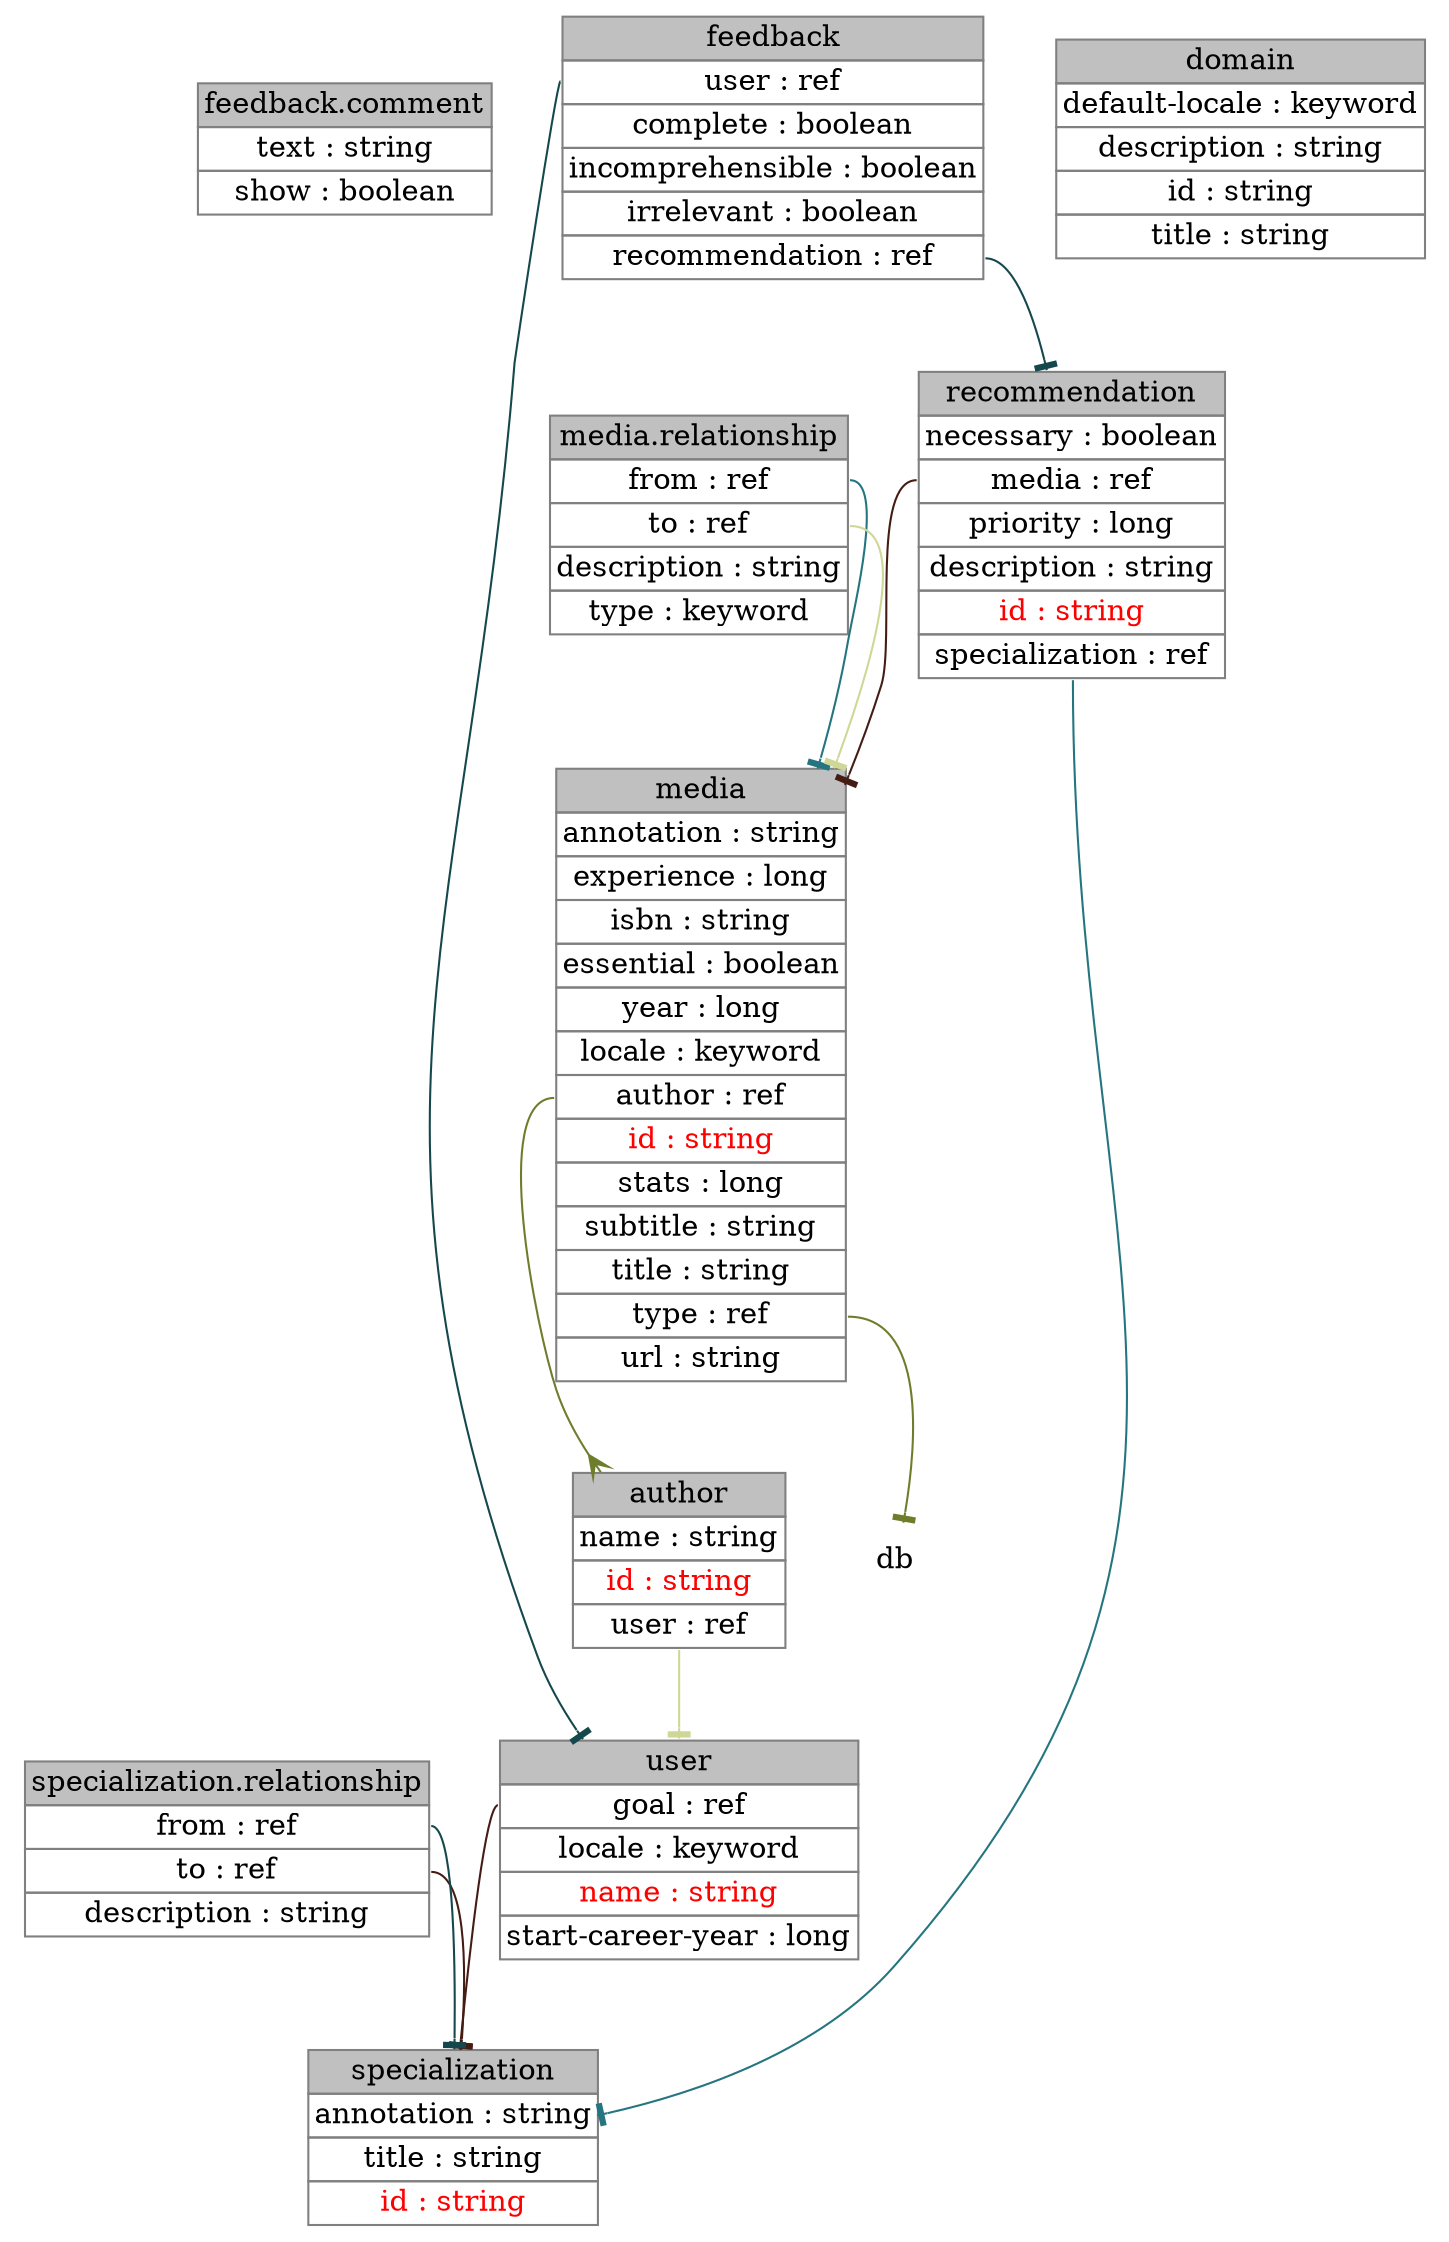 digraph {
node [shape=plaintext];
"feedback.comment" [label=<<table border="0" cellborder="1" cellspacing="0" color="#808080" port="feedback.comment"><tr><td bgcolor="gray">feedback.comment</td></tr><tr><td>text : string</td></tr><tr><td>show : boolean</td></tr></table>>];
media [label=<<table border="0" cellborder="1" cellspacing="0" color="#808080" port="media"><tr><td bgcolor="gray">media</td></tr><tr><td>annotation : string</td></tr><tr><td>experience : long</td></tr><tr><td>isbn : string</td></tr><tr><td>essential : boolean</td></tr><tr><td>year : long</td></tr><tr><td>locale : keyword</td></tr><tr><td port="author">author : ref</td></tr><tr><td><font color="red">id : string</font></td></tr><tr><td>stats : long</td></tr><tr><td>subtitle : string</td></tr><tr><td>title : string</td></tr><tr><td port="type">type : ref</td></tr><tr><td>url : string</td></tr></table>>];
specialization [label=<<table border="0" cellborder="1" cellspacing="0" color="#808080" port="specialization"><tr><td bgcolor="gray">specialization</td></tr><tr><td>annotation : string</td></tr><tr><td>title : string</td></tr><tr><td><font color="red">id : string</font></td></tr></table>>];
author [label=<<table border="0" cellborder="1" cellspacing="0" color="#808080" port="author"><tr><td bgcolor="gray">author</td></tr><tr><td>name : string</td></tr><tr><td><font color="red">id : string</font></td></tr><tr><td port="user">user : ref</td></tr></table>>];
user [label=<<table border="0" cellborder="1" cellspacing="0" color="#808080" port="user"><tr><td bgcolor="gray">user</td></tr><tr><td port="goal">goal : ref</td></tr><tr><td>locale : keyword</td></tr><tr><td><font color="red">name : string</font></td></tr><tr><td>start-career-year : long</td></tr></table>>];
"specialization.relationship" [label=<<table border="0" cellborder="1" cellspacing="0" color="#808080" port="specialization.relationship"><tr><td bgcolor="gray">specialization.relationship</td></tr><tr><td port="from">from : ref</td></tr><tr><td port="to">to : ref</td></tr><tr><td>description : string</td></tr></table>>];
feedback [label=<<table border="0" cellborder="1" cellspacing="0" color="#808080" port="feedback"><tr><td bgcolor="gray">feedback</td></tr><tr><td port="user">user : ref</td></tr><tr><td>complete : boolean</td></tr><tr><td>incomprehensible : boolean</td></tr><tr><td>irrelevant : boolean</td></tr><tr><td port="recommendation">recommendation : ref</td></tr></table>>];
recommendation [label=<<table border="0" cellborder="1" cellspacing="0" color="#808080" port="recommendation"><tr><td bgcolor="gray">recommendation</td></tr><tr><td>necessary : boolean</td></tr><tr><td port="media">media : ref</td></tr><tr><td>priority : long</td></tr><tr><td>description : string</td></tr><tr><td><font color="red">id : string</font></td></tr><tr><td port="specialization">specialization : ref</td></tr></table>>];
domain [label=<<table border="0" cellborder="1" cellspacing="0" color="#808080" port="domain"><tr><td bgcolor="gray">domain</td></tr><tr><td>default-locale : keyword</td></tr><tr><td>description : string</td></tr><tr><td>id : string</td></tr><tr><td>title : string</td></tr></table>>];
"media.relationship" [label=<<table border="0" cellborder="1" cellspacing="0" color="#808080" port="media.relationship"><tr><td bgcolor="gray">media.relationship</td></tr><tr><td port="from">from : ref</td></tr><tr><td port="to">to : ref</td></tr><tr><td>description : string</td></tr><tr><td>type : keyword</td></tr></table>>];
"specialization.relationship":to -> specialization:specialization [color="#441C14",arrowhead=tee];
feedback:recommendation -> recommendation:recommendation [color="#15484C",arrowhead=tee];
"media.relationship":from -> media:media [color="#257580",arrowhead=tee];
media:author -> author:author [color="#6E7D2C",arrowhead=crow];
"media.relationship":to -> media:media [color="#CED796",arrowhead=tee];
user:goal -> specialization:specialization [color="#441C14",arrowhead=tee];
"specialization.relationship":from -> specialization:specialization [color="#15484C",arrowhead=tee];
recommendation:specialization -> specialization:specialization [color="#257580",arrowhead=tee];
media:type -> db:db [color="#6E7D2C",arrowhead=tee];
author:user -> user:user [color="#CED796",arrowhead=tee];
recommendation:media -> media:media [color="#441C14",arrowhead=tee];
feedback:user -> user:user [color="#15484C",arrowhead=tee];
} 